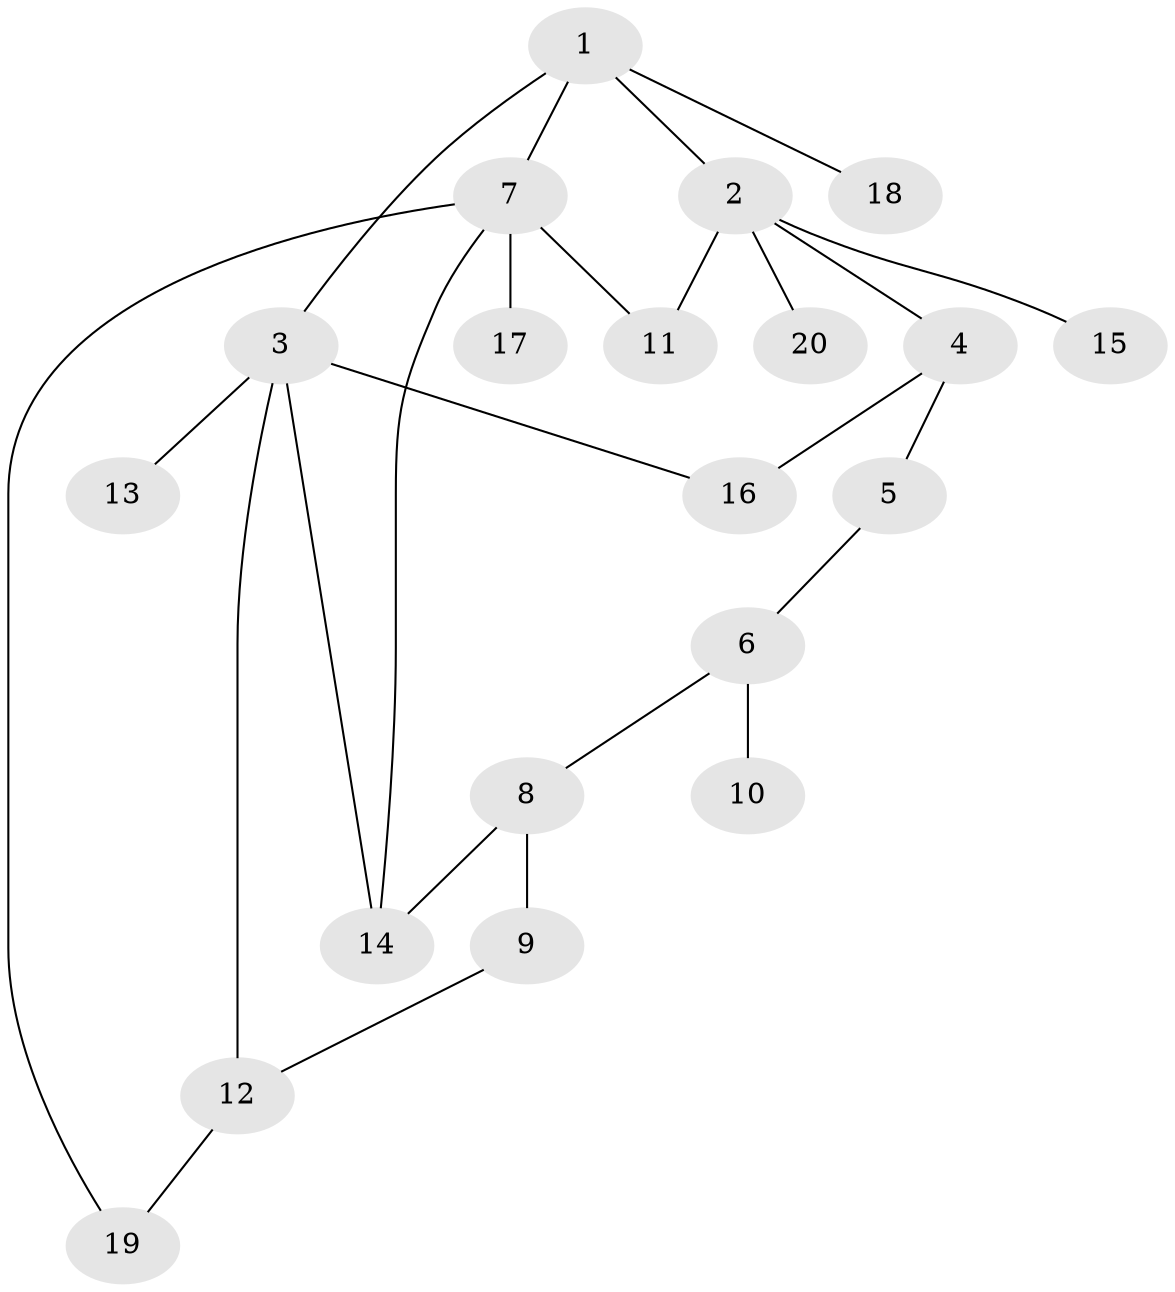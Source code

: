 // Generated by graph-tools (version 1.1) at 2025/46/02/15/25 05:46:28]
// undirected, 20 vertices, 25 edges
graph export_dot {
graph [start="1"]
  node [color=gray90,style=filled];
  1;
  2;
  3;
  4;
  5;
  6;
  7;
  8;
  9;
  10;
  11;
  12;
  13;
  14;
  15;
  16;
  17;
  18;
  19;
  20;
  1 -- 2;
  1 -- 3;
  1 -- 7;
  1 -- 18;
  2 -- 4;
  2 -- 15;
  2 -- 20;
  2 -- 11;
  3 -- 13;
  3 -- 16;
  3 -- 14;
  3 -- 12;
  4 -- 5;
  4 -- 16;
  5 -- 6;
  6 -- 8;
  6 -- 10;
  7 -- 11;
  7 -- 14;
  7 -- 17;
  7 -- 19;
  8 -- 9;
  8 -- 14;
  9 -- 12;
  12 -- 19;
}
